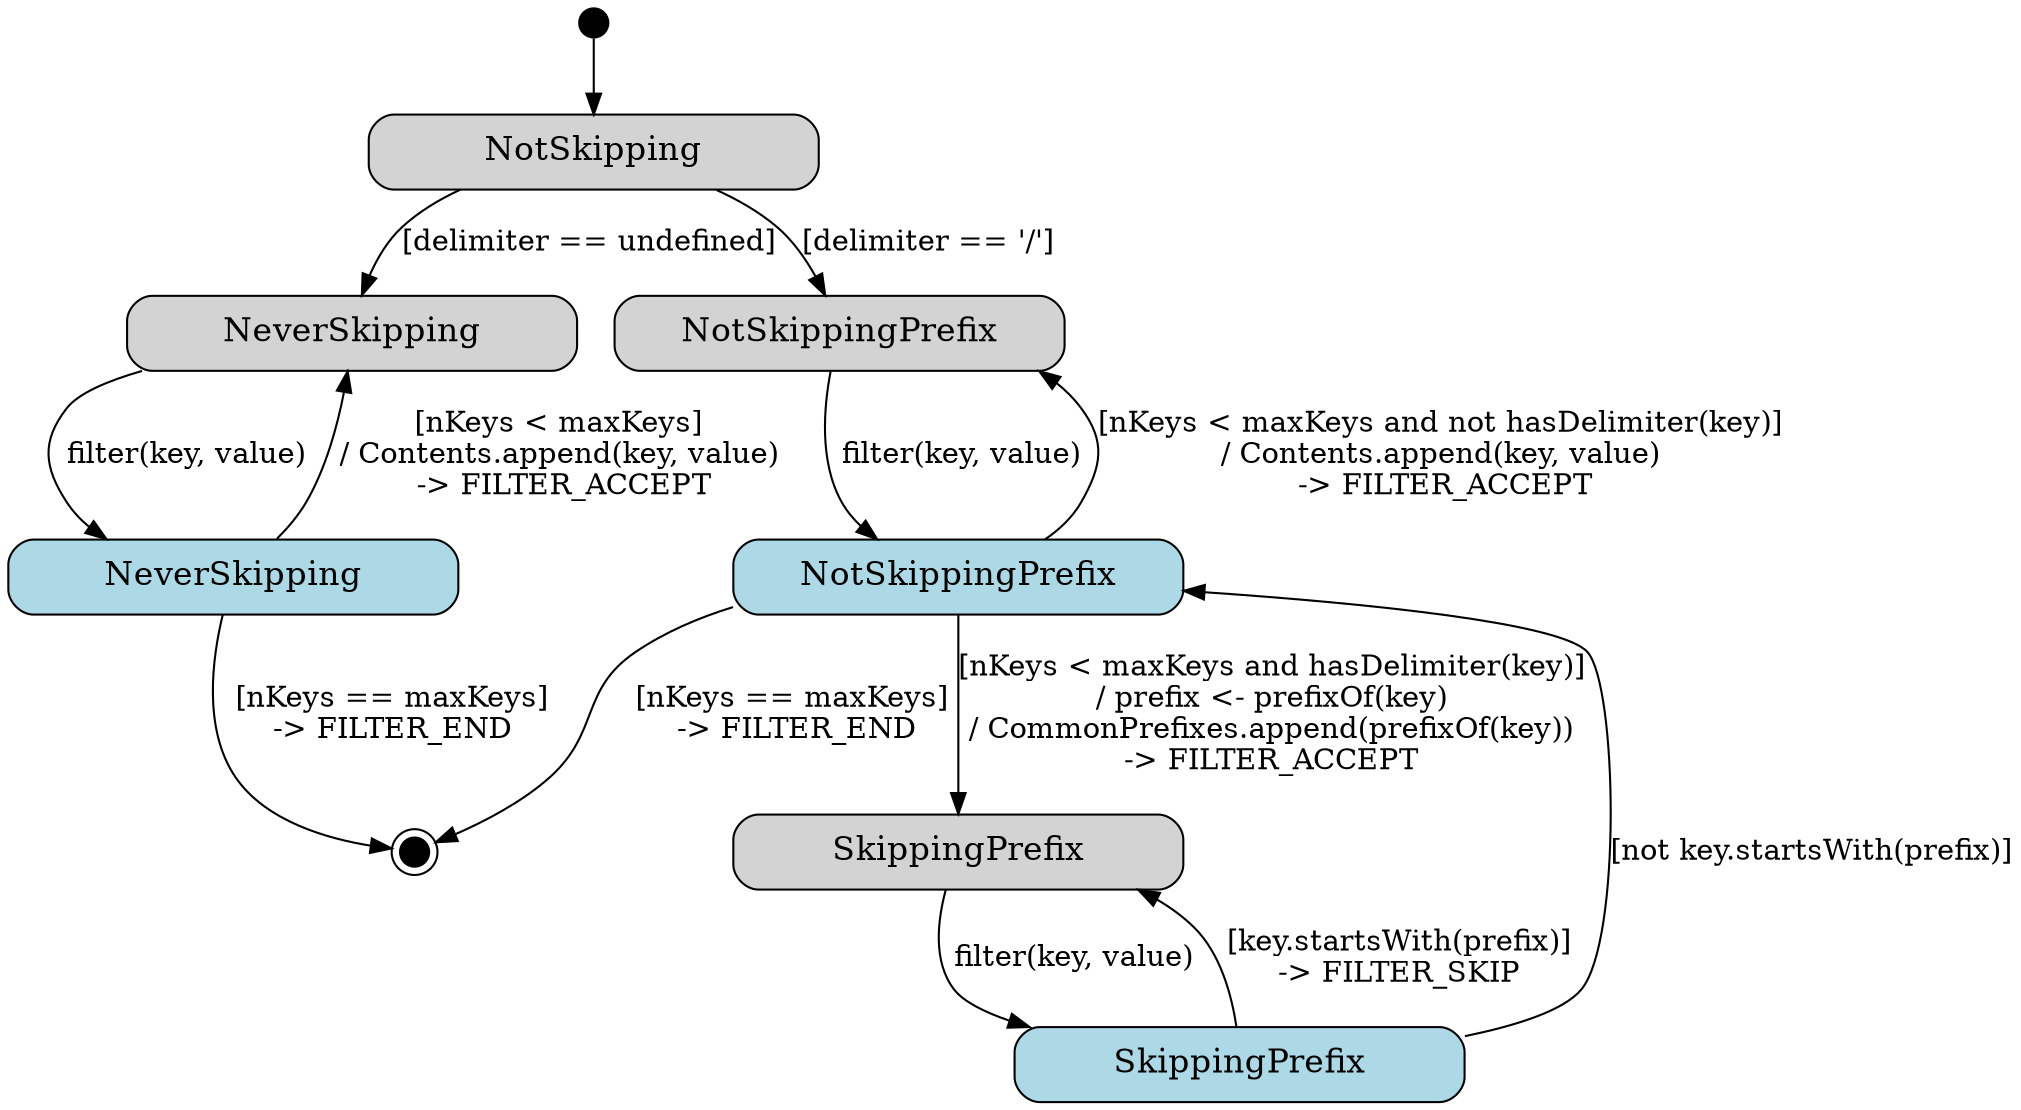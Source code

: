 digraph {
  node [shape="box",style="filled,rounded",fontsize=16,fixedsize=true,width=3];
  edge [fontsize=14];
  rankdir=TB;

  START [shape="circle",width=0.2,label="",style="filled",fillcolor="black"]
  END [shape="circle",width=0.2,label="",style="filled",fillcolor="black",peripheries=2]

  node [fillcolor="lightgrey"];
  "NotSkipping.Idle" [label="NotSkipping",group="NotSkipping"];
  "NeverSkipping.Idle" [label="NeverSkipping",group="NeverSkipping"];
  "NotSkippingPrefix.Idle" [label="NotSkippingPrefix",group="NotSkippingPrefix"];
  "SkippingPrefix.Idle" [label="SkippingPrefix",group="SkippingPrefix"];

  node [fillcolor="lightblue"];
  "NeverSkipping.Processing" [label="NeverSkipping",group="NeverSkipping"];
  "NotSkippingPrefix.Processing" [label="NotSkippingPrefix",group="NotSkippingPrefix"];
  "SkippingPrefix.Processing" [label="SkippingPrefix",group="SkippingPrefix"];

  START -> "NotSkipping.Idle"
  "NotSkipping.Idle" -> "NeverSkipping.Idle" [label="[delimiter == undefined]"]
  "NotSkipping.Idle" -> "NotSkippingPrefix.Idle" [label="[delimiter == '/']"]

  "NeverSkipping.Idle" -> "NeverSkipping.Processing" [label="filter(key, value)"]
  "NotSkippingPrefix.Idle" -> "NotSkippingPrefix.Processing" [label="filter(key, value)"]
  "SkippingPrefix.Idle" -> "SkippingPrefix.Processing" [label="filter(key, value)"]

  "NeverSkipping.Processing" -> END [label="[nKeys == maxKeys]\n-> FILTER_END"]
  "NeverSkipping.Processing" -> "NeverSkipping.Idle" [label="[nKeys < maxKeys]\n/ Contents.append(key, value)\n -> FILTER_ACCEPT"]
  "NotSkippingPrefix.Processing" -> END [label="[nKeys == maxKeys]\n -> FILTER_END"]
  "NotSkippingPrefix.Processing" -> "SkippingPrefix.Idle" [label="[nKeys < maxKeys and hasDelimiter(key)]\n/ prefix <- prefixOf(key)\n/ CommonPrefixes.append(prefixOf(key))\n-> FILTER_ACCEPT"]
  "NotSkippingPrefix.Processing" -> "NotSkippingPrefix.Idle" [label="[nKeys < maxKeys and not hasDelimiter(key)]\n/ Contents.append(key, value)\n -> FILTER_ACCEPT"]
  "SkippingPrefix.Processing" -> "SkippingPrefix.Idle" [label="[key.startsWith(prefix)]\n-> FILTER_SKIP"]
  "SkippingPrefix.Processing" -> "NotSkippingPrefix.Processing" [label="[not key.startsWith(prefix)]"]
}
